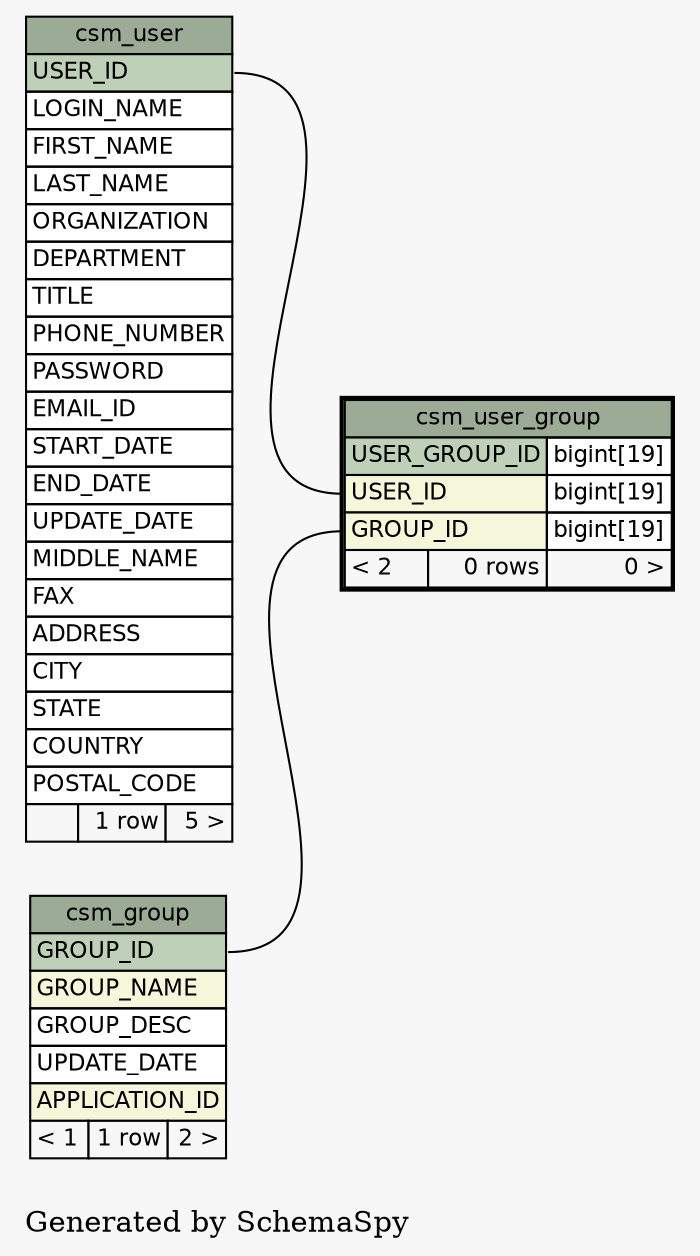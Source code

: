 // dot 2.16.1 on Linux 2.6.25.6-27.fc8
digraph "oneDegreeRelationshipsGraph" {
  graph [
    rankdir="RL"
    bgcolor="#f7f7f7"
    label="\nGenerated by SchemaSpy"
    labeljust="l"
  ];
  node [
    fontname="Helvetica"
    fontsize="11"
    shape="plaintext"
  ];
  edge [
    arrowsize="0.8"
  ];
  "csm_user_group":"GROUP_ID":w -> "csm_group":"GROUP_ID":e [arrowtail=crowtee arrowhead=none];
  "csm_user_group":"USER_ID":w -> "csm_user":"USER_ID":e [arrowtail=crowtee arrowhead=none];
  "csm_group" [
    label=<
    <TABLE BORDER="0" CELLBORDER="1" CELLSPACING="0" BGCOLOR="#ffffff">
      <TR><TD PORT="csm_group.heading" COLSPAN="3" BGCOLOR="#9bab96" ALIGN="CENTER">csm_group</TD></TR>
      <TR><TD PORT="GROUP_ID" COLSPAN="3" BGCOLOR="#bed1b8" ALIGN="LEFT">GROUP_ID</TD></TR>
      <TR><TD PORT="GROUP_NAME" COLSPAN="3" BGCOLOR="#f4f7da" ALIGN="LEFT">GROUP_NAME</TD></TR>
      <TR><TD PORT="GROUP_DESC" COLSPAN="3" ALIGN="LEFT">GROUP_DESC</TD></TR>
      <TR><TD PORT="UPDATE_DATE" COLSPAN="3" ALIGN="LEFT">UPDATE_DATE</TD></TR>
      <TR><TD PORT="APPLICATION_ID" COLSPAN="3" BGCOLOR="#f4f7da" ALIGN="LEFT">APPLICATION_ID</TD></TR>
      <TR><TD ALIGN="LEFT" BGCOLOR="#f7f7f7">&lt; 1</TD><TD ALIGN="RIGHT" BGCOLOR="#f7f7f7">1 row</TD><TD ALIGN="RIGHT" BGCOLOR="#f7f7f7">2 &gt;</TD></TR>
    </TABLE>>
    URL="csm_group.html#graph"
    tooltip="csm_group"
  ];
  "csm_user" [
    label=<
    <TABLE BORDER="0" CELLBORDER="1" CELLSPACING="0" BGCOLOR="#ffffff">
      <TR><TD PORT="csm_user.heading" COLSPAN="3" BGCOLOR="#9bab96" ALIGN="CENTER">csm_user</TD></TR>
      <TR><TD PORT="USER_ID" COLSPAN="3" BGCOLOR="#bed1b8" ALIGN="LEFT">USER_ID</TD></TR>
      <TR><TD PORT="LOGIN_NAME" COLSPAN="3" ALIGN="LEFT">LOGIN_NAME</TD></TR>
      <TR><TD PORT="FIRST_NAME" COLSPAN="3" ALIGN="LEFT">FIRST_NAME</TD></TR>
      <TR><TD PORT="LAST_NAME" COLSPAN="3" ALIGN="LEFT">LAST_NAME</TD></TR>
      <TR><TD PORT="ORGANIZATION" COLSPAN="3" ALIGN="LEFT">ORGANIZATION</TD></TR>
      <TR><TD PORT="DEPARTMENT" COLSPAN="3" ALIGN="LEFT">DEPARTMENT</TD></TR>
      <TR><TD PORT="TITLE" COLSPAN="3" ALIGN="LEFT">TITLE</TD></TR>
      <TR><TD PORT="PHONE_NUMBER" COLSPAN="3" ALIGN="LEFT">PHONE_NUMBER</TD></TR>
      <TR><TD PORT="PASSWORD" COLSPAN="3" ALIGN="LEFT">PASSWORD</TD></TR>
      <TR><TD PORT="EMAIL_ID" COLSPAN="3" ALIGN="LEFT">EMAIL_ID</TD></TR>
      <TR><TD PORT="START_DATE" COLSPAN="3" ALIGN="LEFT">START_DATE</TD></TR>
      <TR><TD PORT="END_DATE" COLSPAN="3" ALIGN="LEFT">END_DATE</TD></TR>
      <TR><TD PORT="UPDATE_DATE" COLSPAN="3" ALIGN="LEFT">UPDATE_DATE</TD></TR>
      <TR><TD PORT="MIDDLE_NAME" COLSPAN="3" ALIGN="LEFT">MIDDLE_NAME</TD></TR>
      <TR><TD PORT="FAX" COLSPAN="3" ALIGN="LEFT">FAX</TD></TR>
      <TR><TD PORT="ADDRESS" COLSPAN="3" ALIGN="LEFT">ADDRESS</TD></TR>
      <TR><TD PORT="CITY" COLSPAN="3" ALIGN="LEFT">CITY</TD></TR>
      <TR><TD PORT="STATE" COLSPAN="3" ALIGN="LEFT">STATE</TD></TR>
      <TR><TD PORT="COUNTRY" COLSPAN="3" ALIGN="LEFT">COUNTRY</TD></TR>
      <TR><TD PORT="POSTAL_CODE" COLSPAN="3" ALIGN="LEFT">POSTAL_CODE</TD></TR>
      <TR><TD ALIGN="LEFT" BGCOLOR="#f7f7f7">  </TD><TD ALIGN="RIGHT" BGCOLOR="#f7f7f7">1 row</TD><TD ALIGN="RIGHT" BGCOLOR="#f7f7f7">5 &gt;</TD></TR>
    </TABLE>>
    URL="csm_user.html#graph"
    tooltip="csm_user"
  ];
  "csm_user_group" [
    label=<
    <TABLE BORDER="2" CELLBORDER="1" CELLSPACING="0" BGCOLOR="#ffffff">
      <TR><TD PORT="csm_user_group.heading" COLSPAN="3" BGCOLOR="#9bab96" ALIGN="CENTER">csm_user_group</TD></TR>
      <TR><TD PORT="USER_GROUP_ID" COLSPAN="2" BGCOLOR="#bed1b8" ALIGN="LEFT">USER_GROUP_ID</TD><TD PORT="USER_GROUP_ID.type" ALIGN="LEFT">bigint[19]</TD></TR>
      <TR><TD PORT="USER_ID" COLSPAN="2" BGCOLOR="#f4f7da" ALIGN="LEFT">USER_ID</TD><TD PORT="USER_ID.type" ALIGN="LEFT">bigint[19]</TD></TR>
      <TR><TD PORT="GROUP_ID" COLSPAN="2" BGCOLOR="#f4f7da" ALIGN="LEFT">GROUP_ID</TD><TD PORT="GROUP_ID.type" ALIGN="LEFT">bigint[19]</TD></TR>
      <TR><TD ALIGN="LEFT" BGCOLOR="#f7f7f7">&lt; 2</TD><TD ALIGN="RIGHT" BGCOLOR="#f7f7f7">0 rows</TD><TD ALIGN="RIGHT" BGCOLOR="#f7f7f7">0 &gt;</TD></TR>
    </TABLE>>
    URL="csm_user_group.html#"
    tooltip="csm_user_group"
  ];
}
